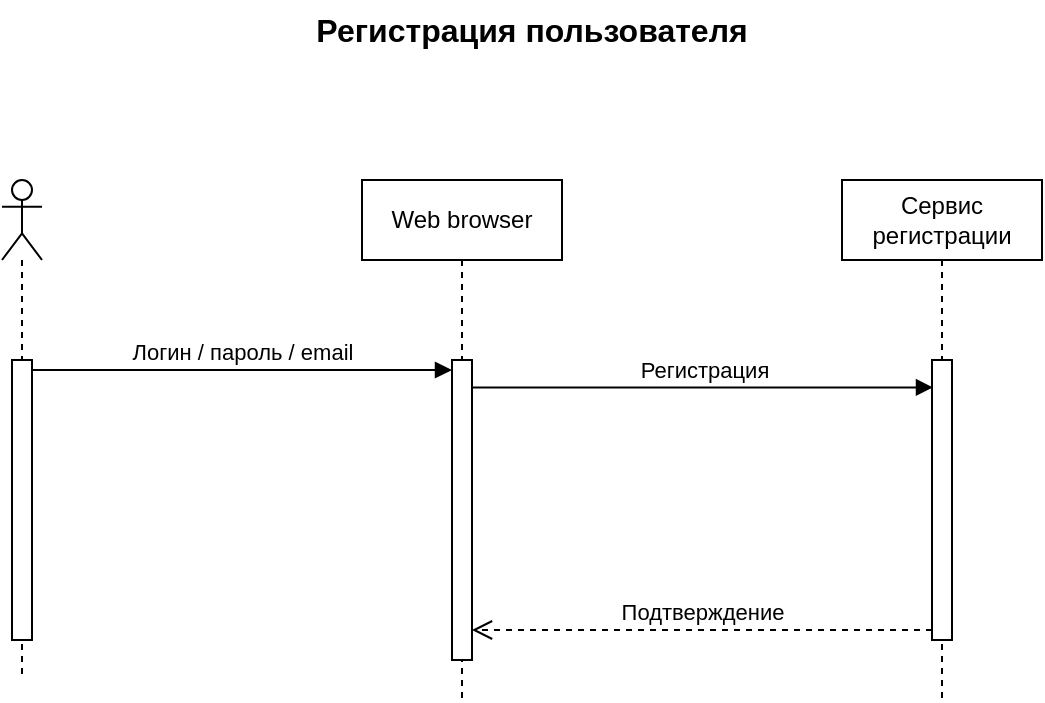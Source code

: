 <mxfile version="24.7.8" pages="4">
  <diagram name="Регистрация" id="GYHY9nwNA-UFzTmqW8Kh">
    <mxGraphModel dx="882" dy="553" grid="1" gridSize="10" guides="1" tooltips="1" connect="1" arrows="1" fold="1" page="1" pageScale="1" pageWidth="1169" pageHeight="827" math="0" shadow="0">
      <root>
        <mxCell id="0" />
        <mxCell id="1" parent="0" />
        <mxCell id="Hl7atsJHR72F6YeB8nvx-2" value="" style="shape=umlLifeline;perimeter=lifelinePerimeter;whiteSpace=wrap;html=1;container=1;dropTarget=0;collapsible=0;recursiveResize=0;outlineConnect=0;portConstraint=eastwest;newEdgeStyle={&quot;curved&quot;:0,&quot;rounded&quot;:0};participant=umlActor;" vertex="1" parent="1">
          <mxGeometry x="300" y="260" width="20" height="250" as="geometry" />
        </mxCell>
        <mxCell id="Hl7atsJHR72F6YeB8nvx-7" value="" style="html=1;points=[[0,0,0,0,5],[0,1,0,0,-5],[1,0,0,0,5],[1,1,0,0,-5]];perimeter=orthogonalPerimeter;outlineConnect=0;targetShapes=umlLifeline;portConstraint=eastwest;newEdgeStyle={&quot;curved&quot;:0,&quot;rounded&quot;:0};" vertex="1" parent="Hl7atsJHR72F6YeB8nvx-2">
          <mxGeometry x="5" y="90" width="10" height="140" as="geometry" />
        </mxCell>
        <mxCell id="Hl7atsJHR72F6YeB8nvx-3" value="Сервис регистрации" style="shape=umlLifeline;perimeter=lifelinePerimeter;whiteSpace=wrap;html=1;container=1;dropTarget=0;collapsible=0;recursiveResize=0;outlineConnect=0;portConstraint=eastwest;newEdgeStyle={&quot;curved&quot;:0,&quot;rounded&quot;:0};" vertex="1" parent="1">
          <mxGeometry x="720" y="260" width="100" height="260" as="geometry" />
        </mxCell>
        <mxCell id="Hl7atsJHR72F6YeB8nvx-9" value="" style="html=1;points=[[0,0,0,0,5],[0,1,0,0,-5],[1,0,0,0,5],[1,1,0,0,-5]];perimeter=orthogonalPerimeter;outlineConnect=0;targetShapes=umlLifeline;portConstraint=eastwest;newEdgeStyle={&quot;curved&quot;:0,&quot;rounded&quot;:0};" vertex="1" parent="Hl7atsJHR72F6YeB8nvx-3">
          <mxGeometry x="45" y="90" width="10" height="140" as="geometry" />
        </mxCell>
        <mxCell id="Hl7atsJHR72F6YeB8nvx-10" value="Логин / пароль / email" style="html=1;verticalAlign=bottom;endArrow=block;curved=0;rounded=0;exitX=1;exitY=0;exitDx=0;exitDy=5;exitPerimeter=0;" edge="1" target="LUGnBezZJKdx3XFtlVgT-2" parent="1" source="Hl7atsJHR72F6YeB8nvx-7">
          <mxGeometry relative="1" as="geometry">
            <mxPoint x="470" y="355" as="sourcePoint" />
          </mxGeometry>
        </mxCell>
        <mxCell id="Hl7atsJHR72F6YeB8nvx-11" value="Подтверждение" style="html=1;verticalAlign=bottom;endArrow=open;dashed=1;endSize=8;curved=0;rounded=0;exitX=0;exitY=1;exitDx=0;exitDy=-5;" edge="1" source="Hl7atsJHR72F6YeB8nvx-9" parent="1" target="LUGnBezZJKdx3XFtlVgT-2">
          <mxGeometry relative="1" as="geometry">
            <mxPoint x="400" y="425" as="targetPoint" />
          </mxGeometry>
        </mxCell>
        <mxCell id="LUGnBezZJKdx3XFtlVgT-1" value="Web browser" style="shape=umlLifeline;perimeter=lifelinePerimeter;whiteSpace=wrap;html=1;container=1;dropTarget=0;collapsible=0;recursiveResize=0;outlineConnect=0;portConstraint=eastwest;newEdgeStyle={&quot;curved&quot;:0,&quot;rounded&quot;:0};" vertex="1" parent="1">
          <mxGeometry x="480" y="260" width="100" height="260" as="geometry" />
        </mxCell>
        <mxCell id="LUGnBezZJKdx3XFtlVgT-2" value="" style="html=1;points=[[0,0,0,0,5],[0,1,0,0,-5],[1,0,0,0,5],[1,1,0,0,-5]];perimeter=orthogonalPerimeter;outlineConnect=0;targetShapes=umlLifeline;portConstraint=eastwest;newEdgeStyle={&quot;curved&quot;:0,&quot;rounded&quot;:0};" vertex="1" parent="LUGnBezZJKdx3XFtlVgT-1">
          <mxGeometry x="45" y="90" width="10" height="150" as="geometry" />
        </mxCell>
        <mxCell id="LUGnBezZJKdx3XFtlVgT-3" value="Регистрация" style="html=1;verticalAlign=bottom;endArrow=block;curved=0;rounded=0;entryX=0.05;entryY=0.098;entryDx=0;entryDy=0;entryPerimeter=0;" edge="1" parent="1" source="LUGnBezZJKdx3XFtlVgT-2" target="Hl7atsJHR72F6YeB8nvx-9">
          <mxGeometry relative="1" as="geometry">
            <mxPoint x="535" y="370" as="sourcePoint" />
            <mxPoint x="745" y="370" as="targetPoint" />
          </mxGeometry>
        </mxCell>
        <mxCell id="1Uav7DDM2TR7S0-lUSlo-1" value="Регистрация пользователя" style="text;html=1;align=center;verticalAlign=middle;whiteSpace=wrap;rounded=0;fontSize=16;fontStyle=1" vertex="1" parent="1">
          <mxGeometry x="340" y="170" width="450" height="30" as="geometry" />
        </mxCell>
      </root>
    </mxGraphModel>
  </diagram>
  <diagram name="Аутентификация" id="GzfwE3dVhhac4EaTws6A">
    <mxGraphModel dx="882" dy="553" grid="1" gridSize="10" guides="1" tooltips="1" connect="1" arrows="1" fold="1" page="1" pageScale="1" pageWidth="1169" pageHeight="827" math="0" shadow="0">
      <root>
        <mxCell id="lit4zYIjfMYFSlTSaN1d-0" />
        <mxCell id="lit4zYIjfMYFSlTSaN1d-1" parent="lit4zYIjfMYFSlTSaN1d-0" />
        <mxCell id="llDzwy62LoAv9PZDflJN-0" value="" style="shape=umlLifeline;perimeter=lifelinePerimeter;whiteSpace=wrap;html=1;container=1;dropTarget=0;collapsible=0;recursiveResize=0;outlineConnect=0;portConstraint=eastwest;newEdgeStyle={&quot;curved&quot;:0,&quot;rounded&quot;:0};participant=umlActor;" vertex="1" parent="lit4zYIjfMYFSlTSaN1d-1">
          <mxGeometry x="270" y="230" width="20" height="250" as="geometry" />
        </mxCell>
        <mxCell id="llDzwy62LoAv9PZDflJN-1" value="" style="html=1;points=[[0,0,0,0,5],[0,1,0,0,-5],[1,0,0,0,5],[1,1,0,0,-5]];perimeter=orthogonalPerimeter;outlineConnect=0;targetShapes=umlLifeline;portConstraint=eastwest;newEdgeStyle={&quot;curved&quot;:0,&quot;rounded&quot;:0};" vertex="1" parent="llDzwy62LoAv9PZDflJN-0">
          <mxGeometry x="5" y="90" width="10" height="140" as="geometry" />
        </mxCell>
        <mxCell id="llDzwy62LoAv9PZDflJN-2" value="Сервис регистрации" style="shape=umlLifeline;perimeter=lifelinePerimeter;whiteSpace=wrap;html=1;container=1;dropTarget=0;collapsible=0;recursiveResize=0;outlineConnect=0;portConstraint=eastwest;newEdgeStyle={&quot;curved&quot;:0,&quot;rounded&quot;:0};" vertex="1" parent="lit4zYIjfMYFSlTSaN1d-1">
          <mxGeometry x="690" y="230" width="100" height="260" as="geometry" />
        </mxCell>
        <mxCell id="llDzwy62LoAv9PZDflJN-3" value="" style="html=1;points=[[0,0,0,0,5],[0,1,0,0,-5],[1,0,0,0,5],[1,1,0,0,-5]];perimeter=orthogonalPerimeter;outlineConnect=0;targetShapes=umlLifeline;portConstraint=eastwest;newEdgeStyle={&quot;curved&quot;:0,&quot;rounded&quot;:0};" vertex="1" parent="llDzwy62LoAv9PZDflJN-2">
          <mxGeometry x="45" y="90" width="10" height="140" as="geometry" />
        </mxCell>
        <mxCell id="llDzwy62LoAv9PZDflJN-4" value="Логин / пароль" style="html=1;verticalAlign=bottom;endArrow=block;curved=0;rounded=0;exitX=1;exitY=0;exitDx=0;exitDy=5;exitPerimeter=0;" edge="1" parent="lit4zYIjfMYFSlTSaN1d-1" source="llDzwy62LoAv9PZDflJN-1" target="llDzwy62LoAv9PZDflJN-7">
          <mxGeometry x="-0.002" relative="1" as="geometry">
            <mxPoint x="440" y="325" as="sourcePoint" />
            <mxPoint as="offset" />
          </mxGeometry>
        </mxCell>
        <mxCell id="llDzwy62LoAv9PZDflJN-5" value="Подтверждение" style="html=1;verticalAlign=bottom;endArrow=open;dashed=1;endSize=8;curved=0;rounded=0;exitX=0;exitY=1;exitDx=0;exitDy=-5;" edge="1" parent="lit4zYIjfMYFSlTSaN1d-1" source="llDzwy62LoAv9PZDflJN-3" target="llDzwy62LoAv9PZDflJN-7">
          <mxGeometry relative="1" as="geometry">
            <mxPoint x="370" y="395" as="targetPoint" />
          </mxGeometry>
        </mxCell>
        <mxCell id="llDzwy62LoAv9PZDflJN-6" value="Web browser" style="shape=umlLifeline;perimeter=lifelinePerimeter;whiteSpace=wrap;html=1;container=1;dropTarget=0;collapsible=0;recursiveResize=0;outlineConnect=0;portConstraint=eastwest;newEdgeStyle={&quot;curved&quot;:0,&quot;rounded&quot;:0};" vertex="1" parent="lit4zYIjfMYFSlTSaN1d-1">
          <mxGeometry x="450" y="230" width="100" height="260" as="geometry" />
        </mxCell>
        <mxCell id="llDzwy62LoAv9PZDflJN-7" value="" style="html=1;points=[[0,0,0,0,5],[0,1,0,0,-5],[1,0,0,0,5],[1,1,0,0,-5]];perimeter=orthogonalPerimeter;outlineConnect=0;targetShapes=umlLifeline;portConstraint=eastwest;newEdgeStyle={&quot;curved&quot;:0,&quot;rounded&quot;:0};" vertex="1" parent="llDzwy62LoAv9PZDflJN-6">
          <mxGeometry x="45" y="90" width="10" height="150" as="geometry" />
        </mxCell>
        <mxCell id="llDzwy62LoAv9PZDflJN-8" value="Аутентификация" style="html=1;verticalAlign=bottom;endArrow=block;curved=0;rounded=0;entryX=0.05;entryY=0.098;entryDx=0;entryDy=0;entryPerimeter=0;" edge="1" parent="lit4zYIjfMYFSlTSaN1d-1" source="llDzwy62LoAv9PZDflJN-7" target="llDzwy62LoAv9PZDflJN-3">
          <mxGeometry relative="1" as="geometry">
            <mxPoint x="505" y="340" as="sourcePoint" />
            <mxPoint x="715" y="340" as="targetPoint" />
          </mxGeometry>
        </mxCell>
        <mxCell id="wiDkKFISsDK_y_rx4AWw-0" value="Аутентификация пользователя" style="text;html=1;align=center;verticalAlign=middle;whiteSpace=wrap;rounded=0;fontSize=16;fontStyle=1" vertex="1" parent="lit4zYIjfMYFSlTSaN1d-1">
          <mxGeometry x="310" y="150" width="450" height="30" as="geometry" />
        </mxCell>
      </root>
    </mxGraphModel>
  </diagram>
  <diagram name="Размещение " id="7uuC7go99Izr6OoxWnLV">
    <mxGraphModel dx="962" dy="603" grid="1" gridSize="10" guides="1" tooltips="1" connect="1" arrows="1" fold="1" page="1" pageScale="1" pageWidth="1169" pageHeight="827" math="0" shadow="0">
      <root>
        <mxCell id="-dvv2s1GR5FezQWf_1XZ-0" />
        <mxCell id="-dvv2s1GR5FezQWf_1XZ-1" parent="-dvv2s1GR5FezQWf_1XZ-0" />
        <mxCell id="-dvv2s1GR5FezQWf_1XZ-2" value="" style="shape=umlLifeline;perimeter=lifelinePerimeter;whiteSpace=wrap;html=1;container=1;dropTarget=0;collapsible=0;recursiveResize=0;outlineConnect=0;portConstraint=eastwest;newEdgeStyle={&quot;curved&quot;:0,&quot;rounded&quot;:0};participant=umlActor;" vertex="1" parent="-dvv2s1GR5FezQWf_1XZ-1">
          <mxGeometry x="325" y="310" width="20" height="250" as="geometry" />
        </mxCell>
        <mxCell id="-dvv2s1GR5FezQWf_1XZ-3" value="" style="html=1;points=[[0,0,0,0,5],[0,1,0,0,-5],[1,0,0,0,5],[1,1,0,0,-5]];perimeter=orthogonalPerimeter;outlineConnect=0;targetShapes=umlLifeline;portConstraint=eastwest;newEdgeStyle={&quot;curved&quot;:0,&quot;rounded&quot;:0};" vertex="1" parent="-dvv2s1GR5FezQWf_1XZ-2">
          <mxGeometry x="5" y="90" width="10" height="140" as="geometry" />
        </mxCell>
        <mxCell id="-dvv2s1GR5FezQWf_1XZ-4" value="Контент сервис" style="shape=umlLifeline;perimeter=lifelinePerimeter;whiteSpace=wrap;html=1;container=1;dropTarget=0;collapsible=0;recursiveResize=0;outlineConnect=0;portConstraint=eastwest;newEdgeStyle={&quot;curved&quot;:0,&quot;rounded&quot;:0};" vertex="1" parent="-dvv2s1GR5FezQWf_1XZ-1">
          <mxGeometry x="750" y="310" width="100" height="260" as="geometry" />
        </mxCell>
        <mxCell id="-dvv2s1GR5FezQWf_1XZ-5" value="" style="html=1;points=[[0,0,0,0,5],[0,1,0,0,-5],[1,0,0,0,5],[1,1,0,0,-5]];perimeter=orthogonalPerimeter;outlineConnect=0;targetShapes=umlLifeline;portConstraint=eastwest;newEdgeStyle={&quot;curved&quot;:0,&quot;rounded&quot;:0};" vertex="1" parent="-dvv2s1GR5FezQWf_1XZ-4">
          <mxGeometry x="45" y="90" width="10" height="140" as="geometry" />
        </mxCell>
        <mxCell id="SESfyBjAQ1JTThE_2ByJ-1" value="" style="html=1;points=[[0,0,0,0,5],[0,1,0,0,-5],[1,0,0,0,5],[1,1,0,0,-5]];perimeter=orthogonalPerimeter;outlineConnect=0;targetShapes=umlLifeline;portConstraint=eastwest;newEdgeStyle={&quot;curved&quot;:0,&quot;rounded&quot;:0};" vertex="1" parent="-dvv2s1GR5FezQWf_1XZ-4">
          <mxGeometry x="55" y="140" width="10" height="40" as="geometry" />
        </mxCell>
        <mxCell id="SESfyBjAQ1JTThE_2ByJ-2" value="валидация&lt;div&gt;сохранение&lt;/div&gt;" style="html=1;align=left;spacingLeft=2;endArrow=block;rounded=0;edgeStyle=orthogonalEdgeStyle;curved=0;rounded=0;exitX=0.97;exitY=0.223;exitDx=0;exitDy=0;exitPerimeter=0;" edge="1" target="SESfyBjAQ1JTThE_2ByJ-1" parent="-dvv2s1GR5FezQWf_1XZ-4" source="-dvv2s1GR5FezQWf_1XZ-5">
          <mxGeometry relative="1" as="geometry">
            <mxPoint x="60" y="120" as="sourcePoint" />
            <Array as="points">
              <mxPoint x="55" y="120" />
              <mxPoint x="90" y="120" />
              <mxPoint x="90" y="160" />
            </Array>
          </mxGeometry>
        </mxCell>
        <mxCell id="-dvv2s1GR5FezQWf_1XZ-6" value="Заголовок, Контент" style="html=1;verticalAlign=bottom;endArrow=block;curved=0;rounded=0;exitX=1;exitY=0;exitDx=0;exitDy=5;exitPerimeter=0;" edge="1" parent="-dvv2s1GR5FezQWf_1XZ-1" source="-dvv2s1GR5FezQWf_1XZ-3" target="-dvv2s1GR5FezQWf_1XZ-9">
          <mxGeometry x="-0.002" relative="1" as="geometry">
            <mxPoint x="495" y="405" as="sourcePoint" />
            <mxPoint as="offset" />
          </mxGeometry>
        </mxCell>
        <mxCell id="-dvv2s1GR5FezQWf_1XZ-7" value="Подтверждение" style="html=1;verticalAlign=bottom;endArrow=open;dashed=1;endSize=8;curved=0;rounded=0;exitX=0;exitY=1;exitDx=0;exitDy=-5;" edge="1" parent="-dvv2s1GR5FezQWf_1XZ-1" source="-dvv2s1GR5FezQWf_1XZ-5" target="-dvv2s1GR5FezQWf_1XZ-9">
          <mxGeometry relative="1" as="geometry">
            <mxPoint x="425" y="475" as="targetPoint" />
          </mxGeometry>
        </mxCell>
        <mxCell id="-dvv2s1GR5FezQWf_1XZ-8" value="Web browser" style="shape=umlLifeline;perimeter=lifelinePerimeter;whiteSpace=wrap;html=1;container=1;dropTarget=0;collapsible=0;recursiveResize=0;outlineConnect=0;portConstraint=eastwest;newEdgeStyle={&quot;curved&quot;:0,&quot;rounded&quot;:0};" vertex="1" parent="-dvv2s1GR5FezQWf_1XZ-1">
          <mxGeometry x="505" y="310" width="100" height="260" as="geometry" />
        </mxCell>
        <mxCell id="-dvv2s1GR5FezQWf_1XZ-9" value="" style="html=1;points=[[0,0,0,0,5],[0,1,0,0,-5],[1,0,0,0,5],[1,1,0,0,-5]];perimeter=orthogonalPerimeter;outlineConnect=0;targetShapes=umlLifeline;portConstraint=eastwest;newEdgeStyle={&quot;curved&quot;:0,&quot;rounded&quot;:0};" vertex="1" parent="-dvv2s1GR5FezQWf_1XZ-8">
          <mxGeometry x="45" y="90" width="10" height="150" as="geometry" />
        </mxCell>
        <mxCell id="-dvv2s1GR5FezQWf_1XZ-10" value="Заголовок, Контент" style="html=1;verticalAlign=bottom;endArrow=block;curved=0;rounded=0;entryX=0.05;entryY=0.098;entryDx=0;entryDy=0;entryPerimeter=0;" edge="1" parent="-dvv2s1GR5FezQWf_1XZ-1" source="-dvv2s1GR5FezQWf_1XZ-9" target="-dvv2s1GR5FezQWf_1XZ-5">
          <mxGeometry relative="1" as="geometry">
            <mxPoint x="560" y="420" as="sourcePoint" />
            <mxPoint x="770" y="420" as="targetPoint" />
          </mxGeometry>
        </mxCell>
        <mxCell id="SESfyBjAQ1JTThE_2ByJ-0" value="Размещение контента" style="text;html=1;align=center;verticalAlign=middle;whiteSpace=wrap;rounded=0;fontSize=16;fontStyle=1" vertex="1" parent="-dvv2s1GR5FezQWf_1XZ-1">
          <mxGeometry x="340" y="230" width="450" height="30" as="geometry" />
        </mxCell>
        <mxCell id="DhllMf2FX4dlX_zjhJne-0" value="Сервис условий" style="shape=umlLifeline;perimeter=lifelinePerimeter;whiteSpace=wrap;html=1;container=1;dropTarget=0;collapsible=0;recursiveResize=0;outlineConnect=0;portConstraint=eastwest;newEdgeStyle={&quot;curved&quot;:0,&quot;rounded&quot;:0};" vertex="1" parent="-dvv2s1GR5FezQWf_1XZ-1">
          <mxGeometry x="970" y="310" width="100" height="260" as="geometry" />
        </mxCell>
        <mxCell id="DhllMf2FX4dlX_zjhJne-1" value="" style="html=1;points=[[0,0,0,0,5],[0,1,0,0,-5],[1,0,0,0,5],[1,1,0,0,-5]];perimeter=orthogonalPerimeter;outlineConnect=0;targetShapes=umlLifeline;portConstraint=eastwest;newEdgeStyle={&quot;curved&quot;:0,&quot;rounded&quot;:0};" vertex="1" parent="DhllMf2FX4dlX_zjhJne-0">
          <mxGeometry x="45" y="90" width="10" height="140" as="geometry" />
        </mxCell>
        <mxCell id="DhllMf2FX4dlX_zjhJne-4" value="Заголовок, запрет публикации" style="html=1;verticalAlign=bottom;endArrow=block;curved=0;rounded=0;exitX=1;exitY=1;exitDx=0;exitDy=-5;exitPerimeter=0;" edge="1" parent="-dvv2s1GR5FezQWf_1XZ-1" source="-dvv2s1GR5FezQWf_1XZ-5" target="DhllMf2FX4dlX_zjhJne-1">
          <mxGeometry relative="1" as="geometry">
            <mxPoint x="760" y="510" as="sourcePoint" />
            <mxPoint x="996" y="510" as="targetPoint" />
          </mxGeometry>
        </mxCell>
      </root>
    </mxGraphModel>
  </diagram>
  <diagram name="Условия" id="s5ECtLfF2VfzdsP3Ht7z">
    <mxGraphModel dx="2116" dy="1326" grid="1" gridSize="10" guides="1" tooltips="1" connect="1" arrows="1" fold="1" page="1" pageScale="1" pageWidth="1169" pageHeight="827" math="0" shadow="0">
      <root>
        <mxCell id="320GlODoI-HYAJuGPUnt-0" />
        <mxCell id="320GlODoI-HYAJuGPUnt-1" parent="320GlODoI-HYAJuGPUnt-0" />
        <mxCell id="320GlODoI-HYAJuGPUnt-2" value="" style="shape=umlLifeline;perimeter=lifelinePerimeter;whiteSpace=wrap;html=1;container=1;dropTarget=0;collapsible=0;recursiveResize=0;outlineConnect=0;portConstraint=eastwest;newEdgeStyle={&quot;curved&quot;:0,&quot;rounded&quot;:0};participant=umlActor;" vertex="1" parent="320GlODoI-HYAJuGPUnt-1">
          <mxGeometry x="322" y="300" width="20" height="300" as="geometry" />
        </mxCell>
        <mxCell id="320GlODoI-HYAJuGPUnt-3" value="" style="html=1;points=[[0,0,0,0,5],[0,1,0,0,-5],[1,0,0,0,5],[1,1,0,0,-5]];perimeter=orthogonalPerimeter;outlineConnect=0;targetShapes=umlLifeline;portConstraint=eastwest;newEdgeStyle={&quot;curved&quot;:0,&quot;rounded&quot;:0};" vertex="1" parent="320GlODoI-HYAJuGPUnt-2">
          <mxGeometry x="5" y="90" width="10" height="70" as="geometry" />
        </mxCell>
        <mxCell id="PE5ixMAiP-Ev61yt_bIu-0" value="" style="html=1;points=[[0,0,0,0,5],[0,1,0,0,-5],[1,0,0,0,5],[1,1,0,0,-5]];perimeter=orthogonalPerimeter;outlineConnect=0;targetShapes=umlLifeline;portConstraint=eastwest;newEdgeStyle={&quot;curved&quot;:0,&quot;rounded&quot;:0};" vertex="1" parent="320GlODoI-HYAJuGPUnt-2">
          <mxGeometry x="5" y="200" width="10" height="70" as="geometry" />
        </mxCell>
        <mxCell id="320GlODoI-HYAJuGPUnt-4" value="Сервис условий" style="shape=umlLifeline;perimeter=lifelinePerimeter;whiteSpace=wrap;html=1;container=1;dropTarget=0;collapsible=0;recursiveResize=0;outlineConnect=0;portConstraint=eastwest;newEdgeStyle={&quot;curved&quot;:0,&quot;rounded&quot;:0};" vertex="1" parent="320GlODoI-HYAJuGPUnt-1">
          <mxGeometry x="747" y="300" width="100" height="300" as="geometry" />
        </mxCell>
        <mxCell id="320GlODoI-HYAJuGPUnt-5" value="" style="html=1;points=[[0,0,0,0,5],[0,1,0,0,-5],[1,0,0,0,5],[1,1,0,0,-5]];perimeter=orthogonalPerimeter;outlineConnect=0;targetShapes=umlLifeline;portConstraint=eastwest;newEdgeStyle={&quot;curved&quot;:0,&quot;rounded&quot;:0};" vertex="1" parent="320GlODoI-HYAJuGPUnt-4">
          <mxGeometry x="45" y="90" width="10" height="70" as="geometry" />
        </mxCell>
        <mxCell id="PE5ixMAiP-Ev61yt_bIu-2" value="" style="html=1;points=[[0,0,0,0,5],[0,1,0,0,-5],[1,0,0,0,5],[1,1,0,0,-5]];perimeter=orthogonalPerimeter;outlineConnect=0;targetShapes=umlLifeline;portConstraint=eastwest;newEdgeStyle={&quot;curved&quot;:0,&quot;rounded&quot;:0};" vertex="1" parent="320GlODoI-HYAJuGPUnt-4">
          <mxGeometry x="45" y="200" width="10" height="70" as="geometry" />
        </mxCell>
        <mxCell id="320GlODoI-HYAJuGPUnt-8" value="Просмотр текущих условий" style="html=1;verticalAlign=bottom;endArrow=block;curved=0;rounded=0;exitX=1;exitY=0;exitDx=0;exitDy=5;exitPerimeter=0;" edge="1" parent="320GlODoI-HYAJuGPUnt-1" source="320GlODoI-HYAJuGPUnt-3" target="320GlODoI-HYAJuGPUnt-11">
          <mxGeometry x="-0.002" relative="1" as="geometry">
            <mxPoint x="492" y="395" as="sourcePoint" />
            <mxPoint as="offset" />
          </mxGeometry>
        </mxCell>
        <mxCell id="320GlODoI-HYAJuGPUnt-9" value="Заголовки, условия публикации" style="html=1;verticalAlign=bottom;endArrow=open;dashed=1;endSize=8;curved=0;rounded=0;exitX=0;exitY=1;exitDx=0;exitDy=-5;exitPerimeter=0;" edge="1" parent="320GlODoI-HYAJuGPUnt-1" source="320GlODoI-HYAJuGPUnt-5" target="320GlODoI-HYAJuGPUnt-11">
          <mxGeometry relative="1" as="geometry">
            <mxPoint x="422" y="465" as="targetPoint" />
          </mxGeometry>
        </mxCell>
        <mxCell id="320GlODoI-HYAJuGPUnt-10" value="Web browser" style="shape=umlLifeline;perimeter=lifelinePerimeter;whiteSpace=wrap;html=1;container=1;dropTarget=0;collapsible=0;recursiveResize=0;outlineConnect=0;portConstraint=eastwest;newEdgeStyle={&quot;curved&quot;:0,&quot;rounded&quot;:0};" vertex="1" parent="320GlODoI-HYAJuGPUnt-1">
          <mxGeometry x="502" y="300" width="100" height="300" as="geometry" />
        </mxCell>
        <mxCell id="320GlODoI-HYAJuGPUnt-11" value="" style="html=1;points=[[0,0,0,0,5],[0,1,0,0,-5],[1,0,0,0,5],[1,1,0,0,-5]];perimeter=orthogonalPerimeter;outlineConnect=0;targetShapes=umlLifeline;portConstraint=eastwest;newEdgeStyle={&quot;curved&quot;:0,&quot;rounded&quot;:0};" vertex="1" parent="320GlODoI-HYAJuGPUnt-10">
          <mxGeometry x="45" y="90" width="10" height="70" as="geometry" />
        </mxCell>
        <mxCell id="PE5ixMAiP-Ev61yt_bIu-1" value="" style="html=1;points=[[0,0,0,0,5],[0,1,0,0,-5],[1,0,0,0,5],[1,1,0,0,-5]];perimeter=orthogonalPerimeter;outlineConnect=0;targetShapes=umlLifeline;portConstraint=eastwest;newEdgeStyle={&quot;curved&quot;:0,&quot;rounded&quot;:0};" vertex="1" parent="320GlODoI-HYAJuGPUnt-10">
          <mxGeometry x="45" y="200" width="10" height="70" as="geometry" />
        </mxCell>
        <mxCell id="320GlODoI-HYAJuGPUnt-12" value="Запрос условий публикации" style="html=1;verticalAlign=bottom;endArrow=block;curved=0;rounded=0;entryX=0.05;entryY=0.098;entryDx=0;entryDy=0;entryPerimeter=0;" edge="1" parent="320GlODoI-HYAJuGPUnt-1" source="320GlODoI-HYAJuGPUnt-11" target="320GlODoI-HYAJuGPUnt-5">
          <mxGeometry relative="1" as="geometry">
            <mxPoint x="557" y="410" as="sourcePoint" />
            <mxPoint x="767" y="410" as="targetPoint" />
          </mxGeometry>
        </mxCell>
        <mxCell id="320GlODoI-HYAJuGPUnt-13" value="Определение условий размещения контента" style="text;html=1;align=center;verticalAlign=middle;whiteSpace=wrap;rounded=0;fontSize=16;fontStyle=1" vertex="1" parent="320GlODoI-HYAJuGPUnt-1">
          <mxGeometry x="360" y="200" width="450" height="30" as="geometry" />
        </mxCell>
        <mxCell id="PE5ixMAiP-Ev61yt_bIu-3" value="Ввод новых условий" style="html=1;verticalAlign=bottom;endArrow=block;curved=0;rounded=0;exitX=1;exitY=0;exitDx=0;exitDy=5;exitPerimeter=0;" edge="1" parent="320GlODoI-HYAJuGPUnt-1" source="PE5ixMAiP-Ev61yt_bIu-0" target="PE5ixMAiP-Ev61yt_bIu-1">
          <mxGeometry x="-0.002" relative="1" as="geometry">
            <mxPoint x="347" y="405" as="sourcePoint" />
            <mxPoint x="557" y="405" as="targetPoint" />
            <mxPoint as="offset" />
          </mxGeometry>
        </mxCell>
        <mxCell id="PE5ixMAiP-Ev61yt_bIu-4" value="Сохранение условий публикации" style="html=1;verticalAlign=bottom;endArrow=block;curved=0;rounded=0;entryX=0;entryY=0;entryDx=0;entryDy=5;entryPerimeter=0;" edge="1" parent="320GlODoI-HYAJuGPUnt-1" source="PE5ixMAiP-Ev61yt_bIu-1" target="PE5ixMAiP-Ev61yt_bIu-2">
          <mxGeometry relative="1" as="geometry">
            <mxPoint x="567" y="510" as="sourcePoint" />
            <mxPoint x="803" y="510" as="targetPoint" />
          </mxGeometry>
        </mxCell>
        <mxCell id="PE5ixMAiP-Ev61yt_bIu-5" value="Подтверждение новых усорвий" style="html=1;verticalAlign=bottom;endArrow=open;dashed=1;endSize=8;curved=0;rounded=0;entryX=1;entryY=1;entryDx=0;entryDy=-5;entryPerimeter=0;" edge="1" parent="320GlODoI-HYAJuGPUnt-1" source="PE5ixMAiP-Ev61yt_bIu-2" target="PE5ixMAiP-Ev61yt_bIu-1">
          <mxGeometry relative="1" as="geometry">
            <mxPoint x="549.5" y="560" as="targetPoint" />
            <mxPoint x="784.5" y="560" as="sourcePoint" />
          </mxGeometry>
        </mxCell>
      </root>
    </mxGraphModel>
  </diagram>
</mxfile>
